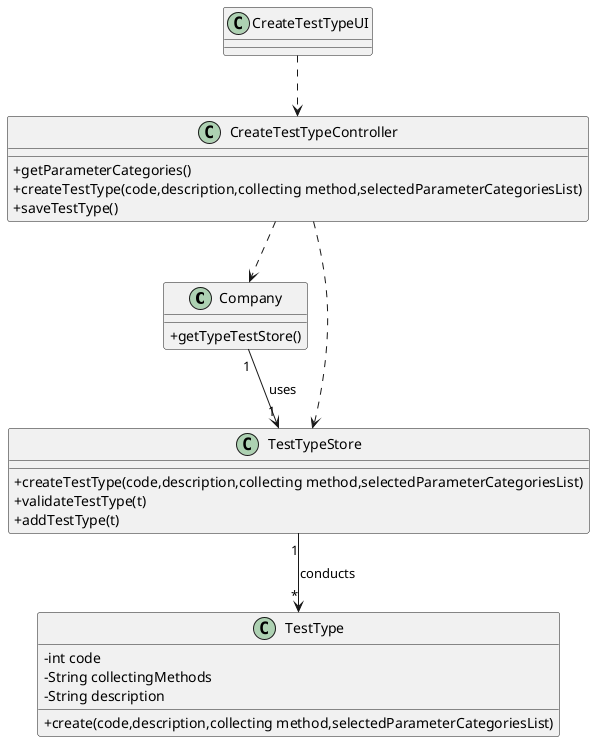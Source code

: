 @startuml
skinparam classAttributeIconSize 0

class Company{
+getTypeTestStore()
}

class CreateTestTypeUI{
}

class CreateTestTypeController{
+getParameterCategories()
+createTestType(code,description,collecting method,selectedParameterCategoriesList)
+saveTestType()
}

class TestType{
-int code
-String collectingMethods
-String description
+create(code,description,collecting method,selectedParameterCategoriesList)
}

class TestTypeStore{
+createTestType(code,description,collecting method,selectedParameterCategoriesList)
+validateTestType(t)
+addTestType(t)
}

CreateTestTypeUI ..> CreateTestTypeController
CreateTestTypeController ..> Company
CreateTestTypeController ..> TestTypeStore
Company"1"--> "1" TestTypeStore : uses
TestTypeStore "1"-->"*" TestType : conducts

@enduml